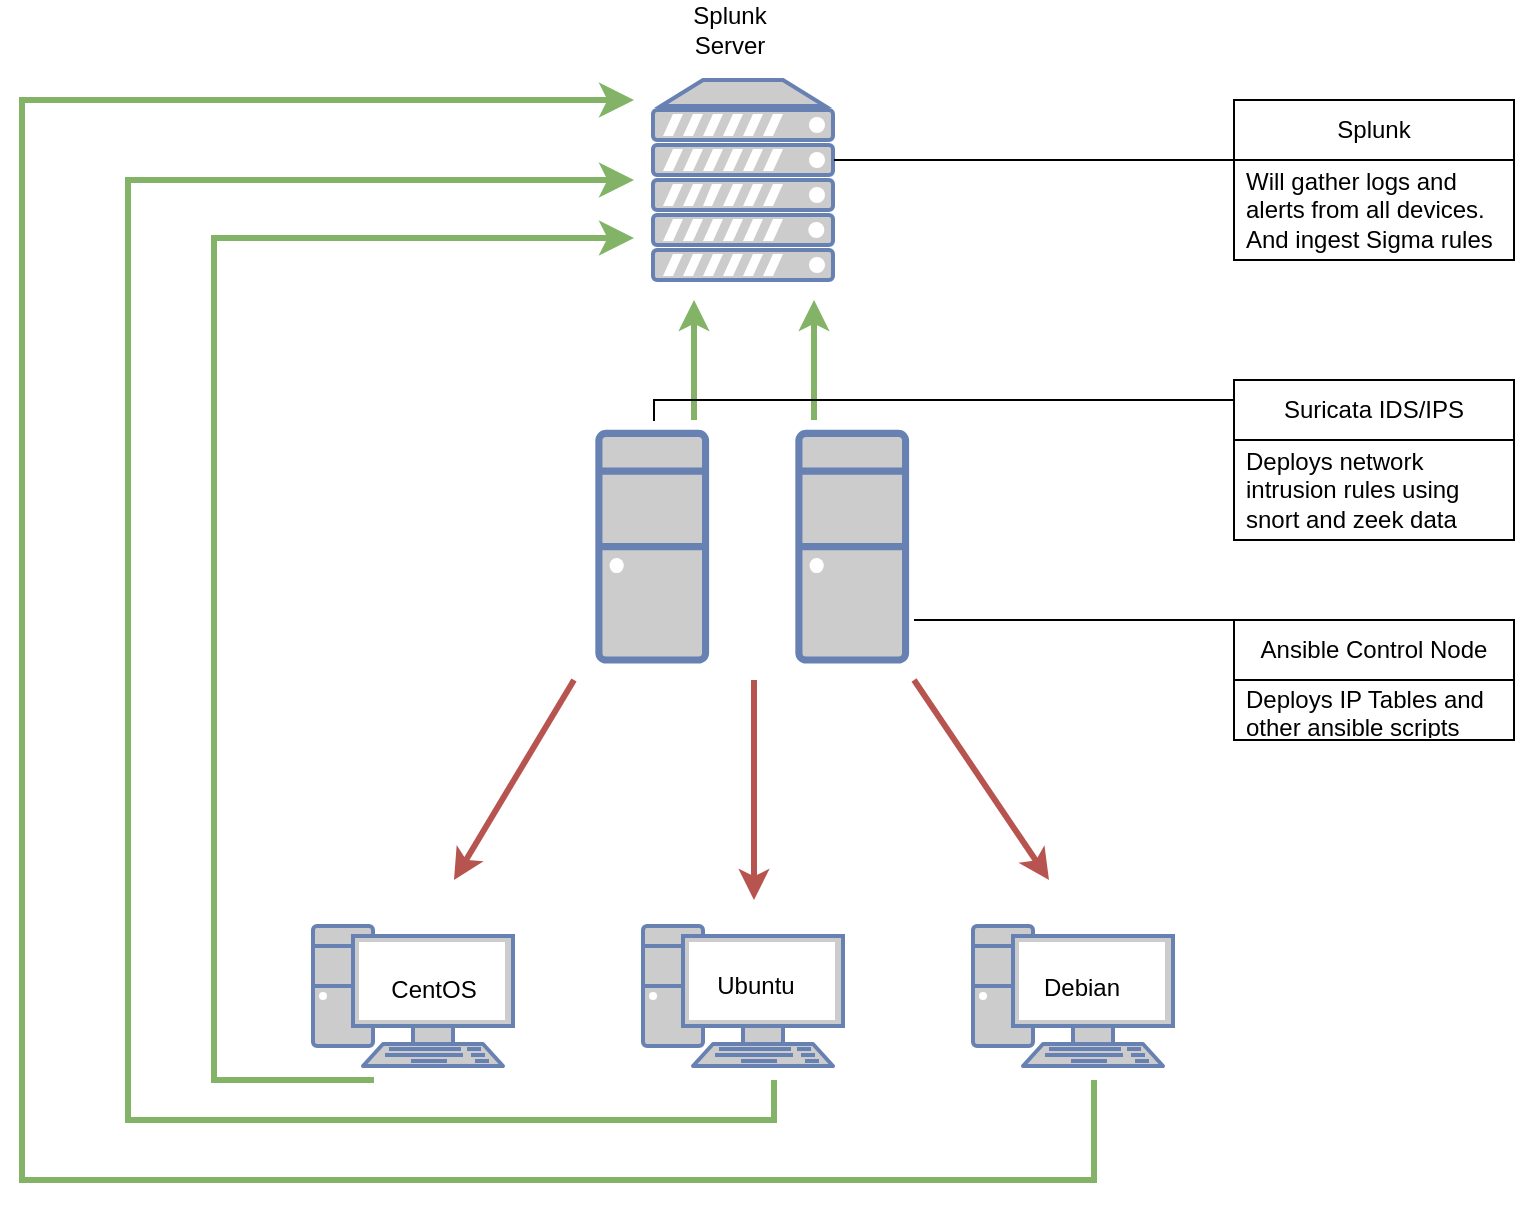 <mxfile version="20.8.23" type="github">
  <diagram name="Page-1" id="8kLWx7mdblNUVvPbbAvW">
    <mxGraphModel dx="1444" dy="1925" grid="1" gridSize="10" guides="1" tooltips="1" connect="1" arrows="1" fold="1" page="1" pageScale="1" pageWidth="850" pageHeight="1100" math="0" shadow="0">
      <root>
        <mxCell id="0" />
        <mxCell id="1" parent="0" />
        <mxCell id="D5WEuP7RKEWB0JZD9iPH-6" value="" style="group" parent="1" vertex="1" connectable="0">
          <mxGeometry x="159.5" y="403" width="430" height="70" as="geometry" />
        </mxCell>
        <mxCell id="D5WEuP7RKEWB0JZD9iPH-3" value="" style="fontColor=#0066CC;verticalAlign=top;verticalLabelPosition=bottom;labelPosition=center;align=center;html=1;outlineConnect=0;fillColor=#CCCCCC;strokeColor=#6881B3;gradientColor=none;gradientDirection=north;strokeWidth=2;shape=mxgraph.networks.pc;" parent="D5WEuP7RKEWB0JZD9iPH-6" vertex="1">
          <mxGeometry width="100" height="70" as="geometry" />
        </mxCell>
        <mxCell id="D5WEuP7RKEWB0JZD9iPH-4" value="" style="fontColor=#0066CC;verticalAlign=top;verticalLabelPosition=bottom;labelPosition=center;align=center;html=1;outlineConnect=0;fillColor=#CCCCCC;strokeColor=#6881B3;gradientColor=none;gradientDirection=north;strokeWidth=2;shape=mxgraph.networks.pc;" parent="D5WEuP7RKEWB0JZD9iPH-6" vertex="1">
          <mxGeometry x="330" width="100" height="70" as="geometry" />
        </mxCell>
        <mxCell id="D5WEuP7RKEWB0JZD9iPH-5" value="" style="fontColor=#0066CC;verticalAlign=top;verticalLabelPosition=bottom;labelPosition=center;align=center;html=1;outlineConnect=0;fillColor=#CCCCCC;strokeColor=#6881B3;gradientColor=none;gradientDirection=north;strokeWidth=2;shape=mxgraph.networks.pc;" parent="D5WEuP7RKEWB0JZD9iPH-6" vertex="1">
          <mxGeometry x="165" width="100" height="70" as="geometry" />
        </mxCell>
        <mxCell id="r-djEIy74ulVzaPChZWc-25" value="CentOS" style="text;strokeColor=none;align=center;fillColor=none;html=1;verticalAlign=middle;whiteSpace=wrap;rounded=0;fontColor=#000000;" parent="D5WEuP7RKEWB0JZD9iPH-6" vertex="1">
          <mxGeometry x="30" y="17" width="60" height="30" as="geometry" />
        </mxCell>
        <mxCell id="r-djEIy74ulVzaPChZWc-26" value="Ubuntu" style="text;strokeColor=none;align=center;fillColor=none;html=1;verticalAlign=middle;whiteSpace=wrap;rounded=0;fontColor=#000000;" parent="D5WEuP7RKEWB0JZD9iPH-6" vertex="1">
          <mxGeometry x="191.5" y="15" width="60" height="30" as="geometry" />
        </mxCell>
        <mxCell id="r-djEIy74ulVzaPChZWc-27" value="Debian" style="text;strokeColor=none;align=center;fillColor=none;html=1;verticalAlign=middle;whiteSpace=wrap;rounded=0;fontColor=#000000;" parent="D5WEuP7RKEWB0JZD9iPH-6" vertex="1">
          <mxGeometry x="354" y="16" width="60" height="30" as="geometry" />
        </mxCell>
        <mxCell id="D5WEuP7RKEWB0JZD9iPH-7" value="" style="group" parent="1" vertex="1" connectable="0">
          <mxGeometry x="310" y="100" width="240" height="170" as="geometry" />
        </mxCell>
        <mxCell id="D5WEuP7RKEWB0JZD9iPH-1" value="" style="fontColor=#0066CC;verticalAlign=top;verticalLabelPosition=bottom;labelPosition=center;align=center;html=1;outlineConnect=0;fillColor=#CCCCCC;strokeColor=#6881B3;gradientColor=none;gradientDirection=north;strokeWidth=2;shape=mxgraph.networks.desktop_pc;" parent="D5WEuP7RKEWB0JZD9iPH-7" vertex="1">
          <mxGeometry x="92.444" y="56.667" width="53.333" height="113.333" as="geometry" />
        </mxCell>
        <mxCell id="D5WEuP7RKEWB0JZD9iPH-8" value="" style="fontColor=#0066CC;verticalAlign=top;verticalLabelPosition=bottom;labelPosition=center;align=center;html=1;outlineConnect=0;fillColor=#CCCCCC;strokeColor=#6881B3;gradientColor=none;gradientDirection=north;strokeWidth=2;shape=mxgraph.networks.server;" parent="1" vertex="1">
          <mxGeometry x="329.5" y="-20" width="90" height="100" as="geometry" />
        </mxCell>
        <mxCell id="D5WEuP7RKEWB0JZD9iPH-9" value="Splunk Server" style="text;strokeColor=none;align=center;fillColor=none;html=1;verticalAlign=middle;whiteSpace=wrap;rounded=0;" parent="1" vertex="1">
          <mxGeometry x="337.5" y="-60" width="60" height="30" as="geometry" />
        </mxCell>
        <mxCell id="D5WEuP7RKEWB0JZD9iPH-10" value="" style="endArrow=classic;html=1;rounded=0;fillColor=#f8cecc;strokeColor=#b85450;strokeWidth=3;gradientColor=#ea6b66;" parent="1" edge="1">
          <mxGeometry relative="1" as="geometry">
            <mxPoint x="290" y="280" as="sourcePoint" />
            <mxPoint x="230" y="380" as="targetPoint" />
          </mxGeometry>
        </mxCell>
        <mxCell id="D5WEuP7RKEWB0JZD9iPH-14" value="" style="endArrow=classic;html=1;rounded=0;fillColor=#f8cecc;strokeColor=#b85450;strokeWidth=3;gradientColor=#ea6b66;" parent="1" edge="1">
          <mxGeometry relative="1" as="geometry">
            <mxPoint x="380" y="280" as="sourcePoint" />
            <mxPoint x="380" y="390" as="targetPoint" />
          </mxGeometry>
        </mxCell>
        <mxCell id="D5WEuP7RKEWB0JZD9iPH-18" value="" style="endArrow=classic;html=1;rounded=0;fillColor=#f8cecc;strokeColor=#b85450;strokeWidth=3;gradientColor=#ea6b66;" parent="1" edge="1">
          <mxGeometry relative="1" as="geometry">
            <mxPoint x="460" y="280" as="sourcePoint" />
            <mxPoint x="527.5" y="380" as="targetPoint" />
          </mxGeometry>
        </mxCell>
        <mxCell id="D5WEuP7RKEWB0JZD9iPH-22" value="Ansible Control Node" style="swimlane;fontStyle=0;childLayout=stackLayout;horizontal=1;startSize=30;horizontalStack=0;resizeParent=1;resizeParentMax=0;resizeLast=0;collapsible=1;marginBottom=0;whiteSpace=wrap;html=1;" parent="1" vertex="1">
          <mxGeometry x="620" y="250" width="140" height="60" as="geometry" />
        </mxCell>
        <mxCell id="D5WEuP7RKEWB0JZD9iPH-23" value="Deploys IP Tables and other ansible scripts&lt;br&gt;&lt;ul&gt;&lt;li&gt;Logs will be sent to Splunk&lt;/li&gt;&lt;/ul&gt;" style="text;strokeColor=none;fillColor=none;align=left;verticalAlign=middle;spacingLeft=4;spacingRight=4;overflow=hidden;points=[[0,0.5],[1,0.5]];portConstraint=eastwest;rotatable=0;whiteSpace=wrap;html=1;" parent="D5WEuP7RKEWB0JZD9iPH-22" vertex="1">
          <mxGeometry y="30" width="140" height="30" as="geometry" />
        </mxCell>
        <mxCell id="D5WEuP7RKEWB0JZD9iPH-26" value="" style="endArrow=none;html=1;rounded=0;" parent="1" edge="1">
          <mxGeometry width="50" height="50" relative="1" as="geometry">
            <mxPoint x="460" y="250" as="sourcePoint" />
            <mxPoint x="640" y="250" as="targetPoint" />
          </mxGeometry>
        </mxCell>
        <mxCell id="D5WEuP7RKEWB0JZD9iPH-31" value="" style="edgeStyle=segmentEdgeStyle;endArrow=classic;html=1;rounded=0;endSize=8;startSize=8;fontColor=#000000;strokeWidth=3;fillColor=#d5e8d4;strokeColor=#82b366;" parent="1" edge="1">
          <mxGeometry width="50" height="50" relative="1" as="geometry">
            <mxPoint x="390" y="480" as="sourcePoint" />
            <mxPoint x="320" y="30" as="targetPoint" />
            <Array as="points">
              <mxPoint x="390" y="500" />
              <mxPoint x="67" y="500" />
              <mxPoint x="67" y="30" />
            </Array>
          </mxGeometry>
        </mxCell>
        <mxCell id="D5WEuP7RKEWB0JZD9iPH-33" value="" style="edgeStyle=segmentEdgeStyle;endArrow=classic;html=1;rounded=0;endSize=8;startSize=8;fontColor=#000000;strokeWidth=3;fillColor=#d5e8d4;strokeColor=#82b366;" parent="1" edge="1">
          <mxGeometry width="50" height="50" relative="1" as="geometry">
            <mxPoint x="190" y="480" as="sourcePoint" />
            <mxPoint x="320" y="59" as="targetPoint" />
            <Array as="points">
              <mxPoint x="110" y="480" />
              <mxPoint x="110" y="59" />
            </Array>
          </mxGeometry>
        </mxCell>
        <mxCell id="D5WEuP7RKEWB0JZD9iPH-34" value="" style="edgeStyle=segmentEdgeStyle;endArrow=classic;html=1;rounded=0;endSize=8;startSize=8;fontColor=#000000;strokeWidth=3;fillColor=#d5e8d4;strokeColor=#82b366;" parent="1" edge="1">
          <mxGeometry width="50" height="50" relative="1" as="geometry">
            <mxPoint x="550" y="480" as="sourcePoint" />
            <mxPoint x="320" y="-10" as="targetPoint" />
            <Array as="points">
              <mxPoint x="550" y="510" />
              <mxPoint x="550" y="530" />
              <mxPoint x="14" y="530" />
              <mxPoint x="14" y="-10" />
            </Array>
          </mxGeometry>
        </mxCell>
        <mxCell id="r-djEIy74ulVzaPChZWc-1" value="" style="group" parent="1" vertex="1" connectable="0">
          <mxGeometry x="210" y="100" width="240" height="170" as="geometry" />
        </mxCell>
        <mxCell id="r-djEIy74ulVzaPChZWc-2" value="" style="fontColor=#0066CC;verticalAlign=top;verticalLabelPosition=bottom;labelPosition=center;align=center;html=1;outlineConnect=0;fillColor=#CCCCCC;strokeColor=#6881B3;gradientColor=none;gradientDirection=north;strokeWidth=2;shape=mxgraph.networks.desktop_pc;" parent="r-djEIy74ulVzaPChZWc-1" vertex="1">
          <mxGeometry x="92.444" y="56.667" width="53.333" height="113.333" as="geometry" />
        </mxCell>
        <mxCell id="r-djEIy74ulVzaPChZWc-23" value="" style="endArrow=classic;html=1;rounded=0;strokeWidth=3;fontColor=#000000;fillColor=#d5e8d4;strokeColor=#82b366;" parent="r-djEIy74ulVzaPChZWc-1" edge="1">
          <mxGeometry width="50" height="50" relative="1" as="geometry">
            <mxPoint x="140" y="50" as="sourcePoint" />
            <mxPoint x="140" y="-10" as="targetPoint" />
          </mxGeometry>
        </mxCell>
        <mxCell id="r-djEIy74ulVzaPChZWc-24" value="" style="endArrow=classic;html=1;rounded=0;strokeWidth=3;fontColor=#000000;fillColor=#d5e8d4;strokeColor=#82b366;" parent="r-djEIy74ulVzaPChZWc-1" edge="1">
          <mxGeometry width="50" height="50" relative="1" as="geometry">
            <mxPoint x="200" y="50" as="sourcePoint" />
            <mxPoint x="200" y="-10" as="targetPoint" />
          </mxGeometry>
        </mxCell>
        <mxCell id="r-djEIy74ulVzaPChZWc-18" value="Suricata IDS/IPS" style="swimlane;fontStyle=0;childLayout=stackLayout;horizontal=1;startSize=30;horizontalStack=0;resizeParent=1;resizeParentMax=0;resizeLast=0;collapsible=1;marginBottom=0;whiteSpace=wrap;html=1;" parent="1" vertex="1">
          <mxGeometry x="620" y="130" width="140" height="80" as="geometry" />
        </mxCell>
        <mxCell id="r-djEIy74ulVzaPChZWc-19" value="Deploys network intrusion rules using snort and zeek data&lt;br&gt;" style="text;strokeColor=none;fillColor=none;align=left;verticalAlign=middle;spacingLeft=4;spacingRight=4;overflow=hidden;points=[[0,0.5],[1,0.5]];portConstraint=eastwest;rotatable=0;whiteSpace=wrap;html=1;" parent="r-djEIy74ulVzaPChZWc-18" vertex="1">
          <mxGeometry y="30" width="140" height="50" as="geometry" />
        </mxCell>
        <mxCell id="r-djEIy74ulVzaPChZWc-22" value="" style="shape=partialRectangle;whiteSpace=wrap;html=1;bottom=0;right=0;fillColor=none;fontColor=#000000;" parent="1" vertex="1">
          <mxGeometry x="330" y="140" width="290" height="10" as="geometry" />
        </mxCell>
        <mxCell id="URxYNGc6Y4Ne9e4dtN-q-1" value="Splunk" style="swimlane;fontStyle=0;childLayout=stackLayout;horizontal=1;startSize=30;horizontalStack=0;resizeParent=1;resizeParentMax=0;resizeLast=0;collapsible=1;marginBottom=0;whiteSpace=wrap;html=1;" vertex="1" parent="1">
          <mxGeometry x="620" y="-10" width="140" height="80" as="geometry" />
        </mxCell>
        <mxCell id="URxYNGc6Y4Ne9e4dtN-q-2" value="Will gather logs and alerts from all devices. And ingest Sigma rules" style="text;strokeColor=none;fillColor=none;align=left;verticalAlign=middle;spacingLeft=4;spacingRight=4;overflow=hidden;points=[[0,0.5],[1,0.5]];portConstraint=eastwest;rotatable=0;whiteSpace=wrap;html=1;" vertex="1" parent="URxYNGc6Y4Ne9e4dtN-q-1">
          <mxGeometry y="30" width="140" height="50" as="geometry" />
        </mxCell>
        <mxCell id="URxYNGc6Y4Ne9e4dtN-q-3" value="" style="endArrow=none;html=1;rounded=0;" edge="1" parent="1">
          <mxGeometry width="50" height="50" relative="1" as="geometry">
            <mxPoint x="420" y="20" as="sourcePoint" />
            <mxPoint x="620" y="20" as="targetPoint" />
          </mxGeometry>
        </mxCell>
        <mxCell id="URxYNGc6Y4Ne9e4dtN-q-11" value="" style="html=1;outlineConnect=0;fillColor=#CCCCCC;strokeColor=#6881B3;gradientColor=none;gradientDirection=north;strokeWidth=2;shape=mxgraph.networks.cloud;fontColor=#ffffff;shadow=0;dashed=1;dashPattern=1 2;opacity=0;" vertex="1" parent="1">
          <mxGeometry x="250" y="280" width="90" height="50" as="geometry" />
        </mxCell>
      </root>
    </mxGraphModel>
  </diagram>
</mxfile>
